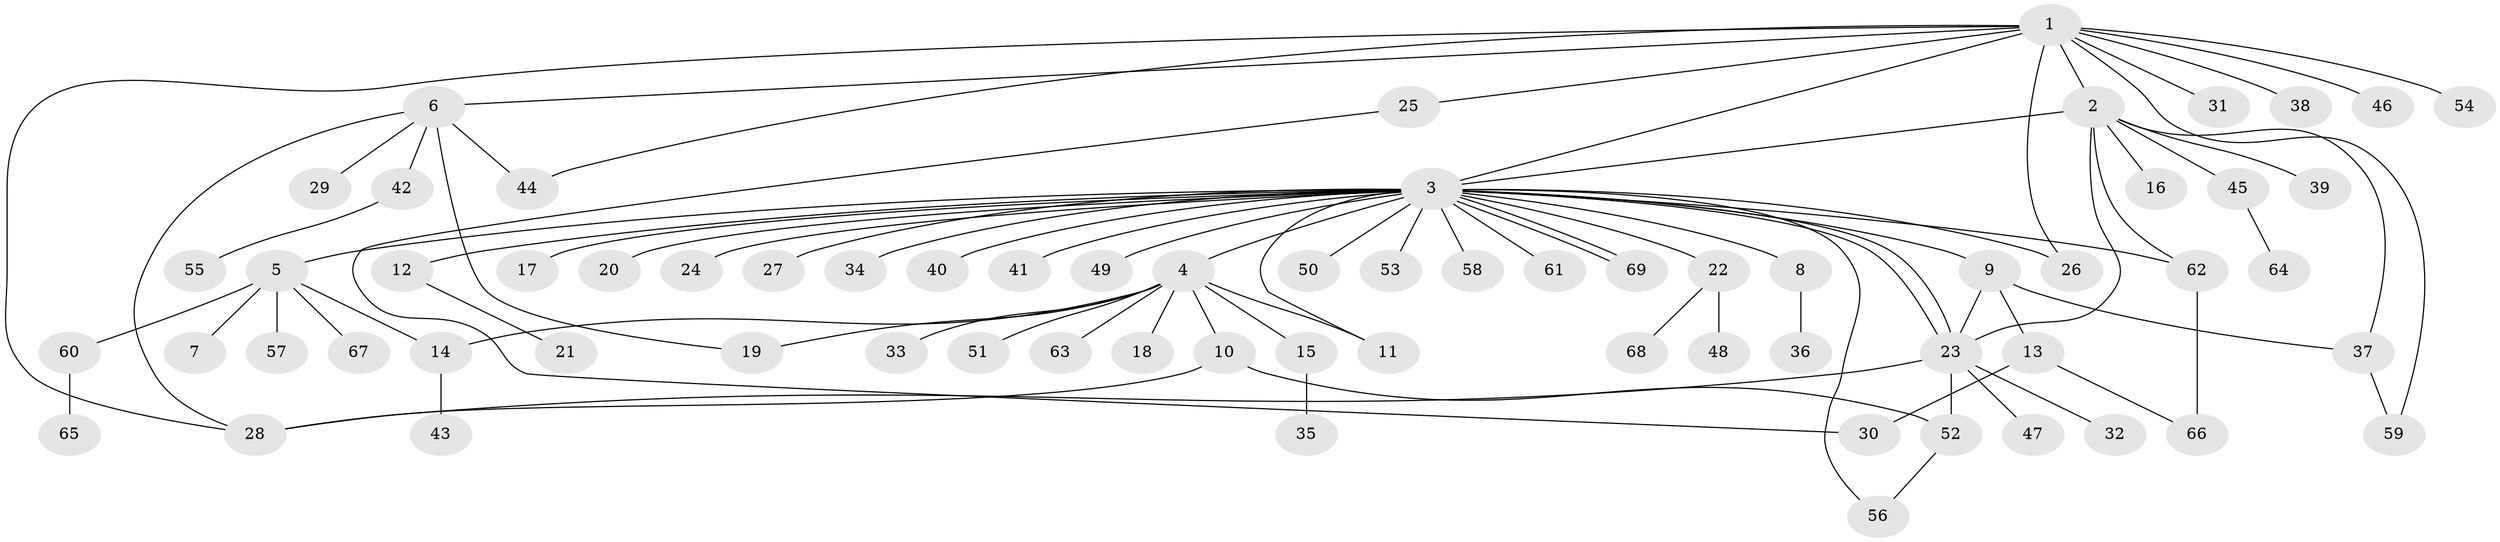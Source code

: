 // coarse degree distribution, {2: 0.10714285714285714, 7: 0.03571428571428571, 1: 0.6071428571428571, 4: 0.07142857142857142, 6: 0.07142857142857142, 20: 0.03571428571428571, 5: 0.03571428571428571, 3: 0.03571428571428571}
// Generated by graph-tools (version 1.1) at 2025/36/03/04/25 23:36:44]
// undirected, 69 vertices, 88 edges
graph export_dot {
  node [color=gray90,style=filled];
  1;
  2;
  3;
  4;
  5;
  6;
  7;
  8;
  9;
  10;
  11;
  12;
  13;
  14;
  15;
  16;
  17;
  18;
  19;
  20;
  21;
  22;
  23;
  24;
  25;
  26;
  27;
  28;
  29;
  30;
  31;
  32;
  33;
  34;
  35;
  36;
  37;
  38;
  39;
  40;
  41;
  42;
  43;
  44;
  45;
  46;
  47;
  48;
  49;
  50;
  51;
  52;
  53;
  54;
  55;
  56;
  57;
  58;
  59;
  60;
  61;
  62;
  63;
  64;
  65;
  66;
  67;
  68;
  69;
  1 -- 2;
  1 -- 3;
  1 -- 6;
  1 -- 25;
  1 -- 26;
  1 -- 28;
  1 -- 31;
  1 -- 38;
  1 -- 44;
  1 -- 46;
  1 -- 54;
  1 -- 59;
  2 -- 3;
  2 -- 16;
  2 -- 23;
  2 -- 37;
  2 -- 39;
  2 -- 45;
  2 -- 62;
  3 -- 4;
  3 -- 5;
  3 -- 8;
  3 -- 9;
  3 -- 11;
  3 -- 12;
  3 -- 17;
  3 -- 20;
  3 -- 22;
  3 -- 23;
  3 -- 23;
  3 -- 24;
  3 -- 26;
  3 -- 27;
  3 -- 34;
  3 -- 40;
  3 -- 41;
  3 -- 49;
  3 -- 50;
  3 -- 53;
  3 -- 56;
  3 -- 58;
  3 -- 61;
  3 -- 62;
  3 -- 69;
  3 -- 69;
  4 -- 10;
  4 -- 11;
  4 -- 14;
  4 -- 15;
  4 -- 18;
  4 -- 19;
  4 -- 33;
  4 -- 51;
  4 -- 63;
  5 -- 7;
  5 -- 14;
  5 -- 57;
  5 -- 60;
  5 -- 67;
  6 -- 19;
  6 -- 28;
  6 -- 29;
  6 -- 42;
  6 -- 44;
  8 -- 36;
  9 -- 13;
  9 -- 23;
  9 -- 37;
  10 -- 28;
  10 -- 52;
  12 -- 21;
  13 -- 30;
  13 -- 66;
  14 -- 43;
  15 -- 35;
  22 -- 48;
  22 -- 68;
  23 -- 28;
  23 -- 32;
  23 -- 47;
  23 -- 52;
  25 -- 30;
  37 -- 59;
  42 -- 55;
  45 -- 64;
  52 -- 56;
  60 -- 65;
  62 -- 66;
}
